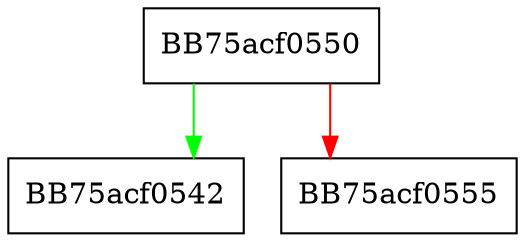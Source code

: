 digraph FUN_75acf0550 {
  node [shape="box"];
  graph [splines=ortho];
  BB75acf0550 -> BB75acf0542 [color="green"];
  BB75acf0550 -> BB75acf0555 [color="red"];
}
